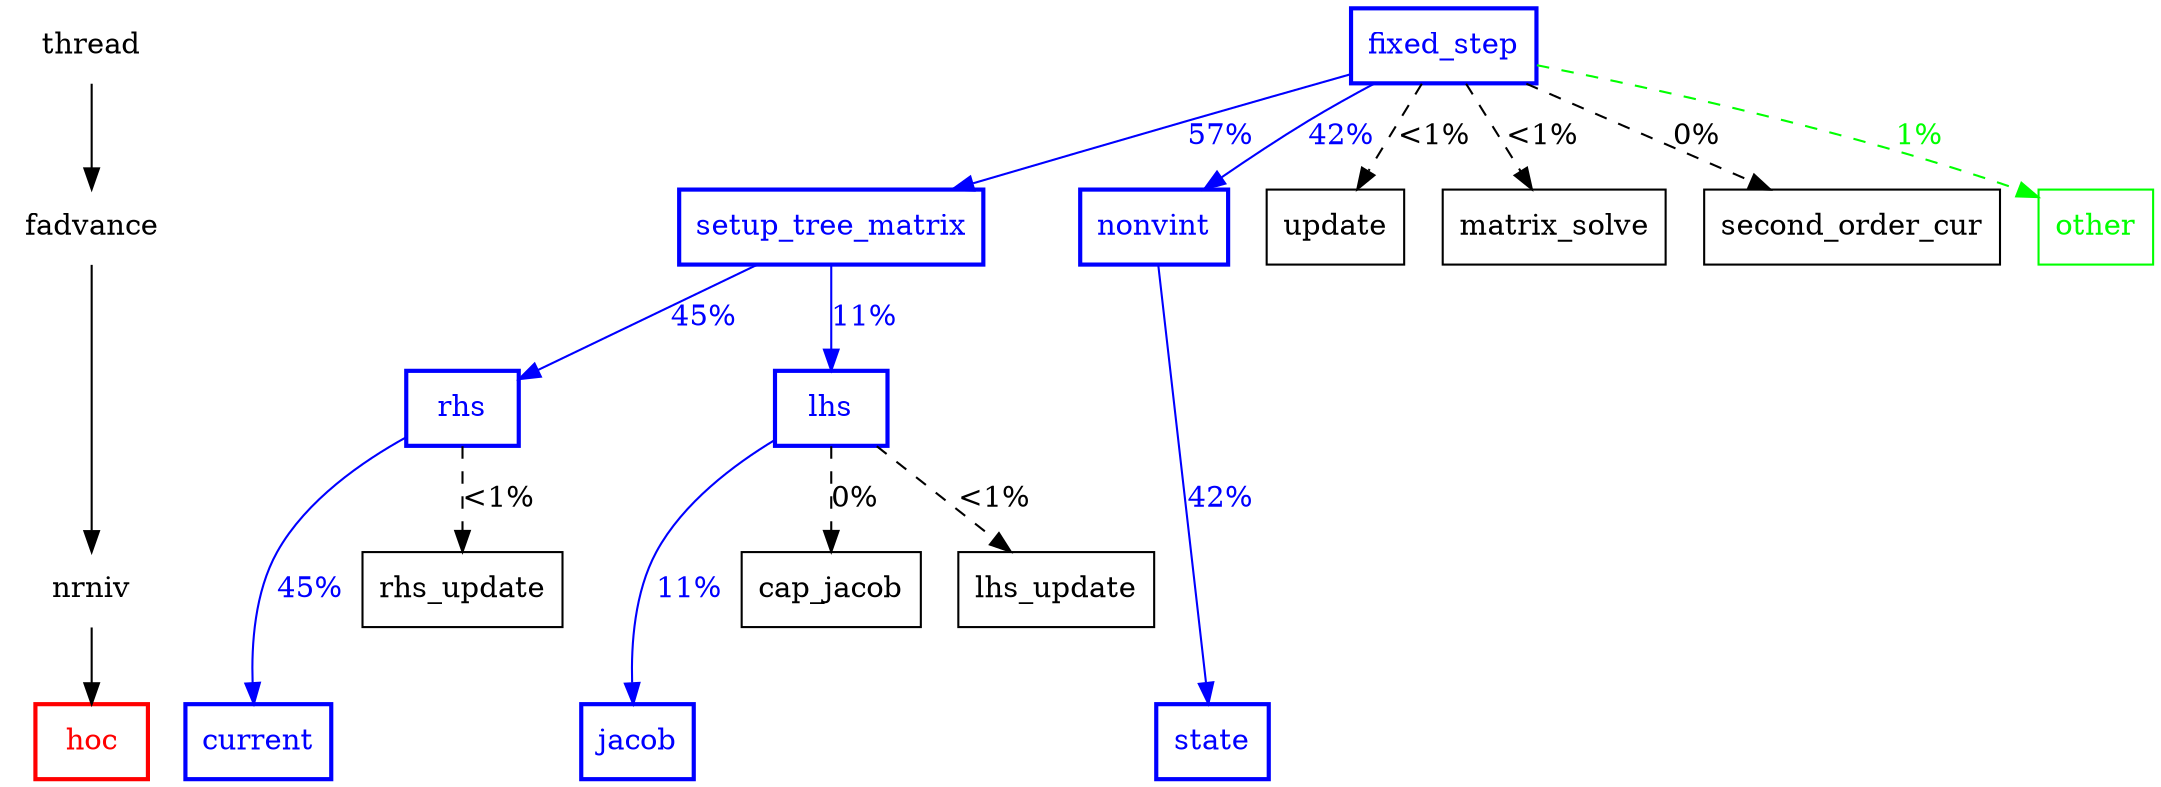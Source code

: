 Digraph G{
    // draw index down lhs
    {
        node [shape=none]
        thread -> fadvance -> nrniv -> hoc
        hoc [shape=box, style=bold, fontcolor=Red, color=Red] // use box for everything
    }

    // describe the heavy edges
    node [shape=box, style=bold, fontcolor=Blue, color=Blue] // use box for everything
    edge [color=Blue, style=filled, fontcolor=Blue]
    fixed_step -> setup_tree_matrix  [label="57%"]
    setup_tree_matrix -> rhs         [label="45%"]
    setup_tree_matrix -> lhs         [label="11%"]
    fixed_step -> nonvint            [label="42%"]
    //node [shape=box, style=bold, fontcolor=Red, color=Red] // use box for everything
    rhs        -> current            [label="45%"]
    lhs        -> jacob              [label="11%"]
    nonvint    -> state              [label="42%"]

    // describe the light edges
    // of the following, all are implemented in "nrnoc" path, not in .hoc files
    //  as such they should not be on the same level as things like jacob and state
    node [style=solid, fontcolor=Black, color=Black]
    edge [color=Black, fontcolor=Black, style=dashed]
    rhs        -> rhs_update        [label="<1%"]
    lhs        -> cap_jacob         [label="0%"]
    lhs        -> lhs_update        [label="<1%"]
    fixed_step -> update            [label="<1%"]
    fixed_step -> matrix_solve      [label="<1%"]
    fixed_step -> second_order_cur  [label="0%"]

    node [style=solid, fontcolor=Green, color=Green]
    edge [color=Green, fontcolor=Green, style=dashed]
    fixed_step -> other             [label="1%"]

    // set the levels
    {rank = same; thread; fixed_step};
    {rank = same; fadvance; setup_tree_matrix; update; matrix_solve; second_order_cur; nonvint; other};
    {rank = same; nrniv; rhs_update; cap_jacob; lhs_update};
    {rank = same; hoc; current; jacob; state};
}

